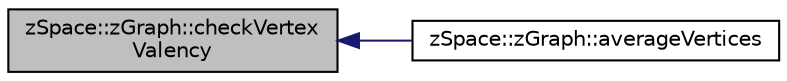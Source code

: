 digraph "zSpace::zGraph::checkVertexValency"
{
  edge [fontname="Helvetica",fontsize="10",labelfontname="Helvetica",labelfontsize="10"];
  node [fontname="Helvetica",fontsize="10",shape=record];
  rankdir="LR";
  Node96 [label="zSpace::zGraph::checkVertex\lValency",height=0.2,width=0.4,color="black", fillcolor="grey75", style="filled", fontcolor="black"];
  Node96 -> Node97 [dir="back",color="midnightblue",fontsize="10",style="solid",fontname="Helvetica"];
  Node97 [label="zSpace::zGraph::averageVertices",height=0.2,width=0.4,color="black", fillcolor="white", style="filled",URL="$classz_space_1_1z_graph.html#accb333667ce5e961ceea4148a6c1791f",tooltip="This method averages the positions of vertex except for the ones on the boundary. ..."];
}
